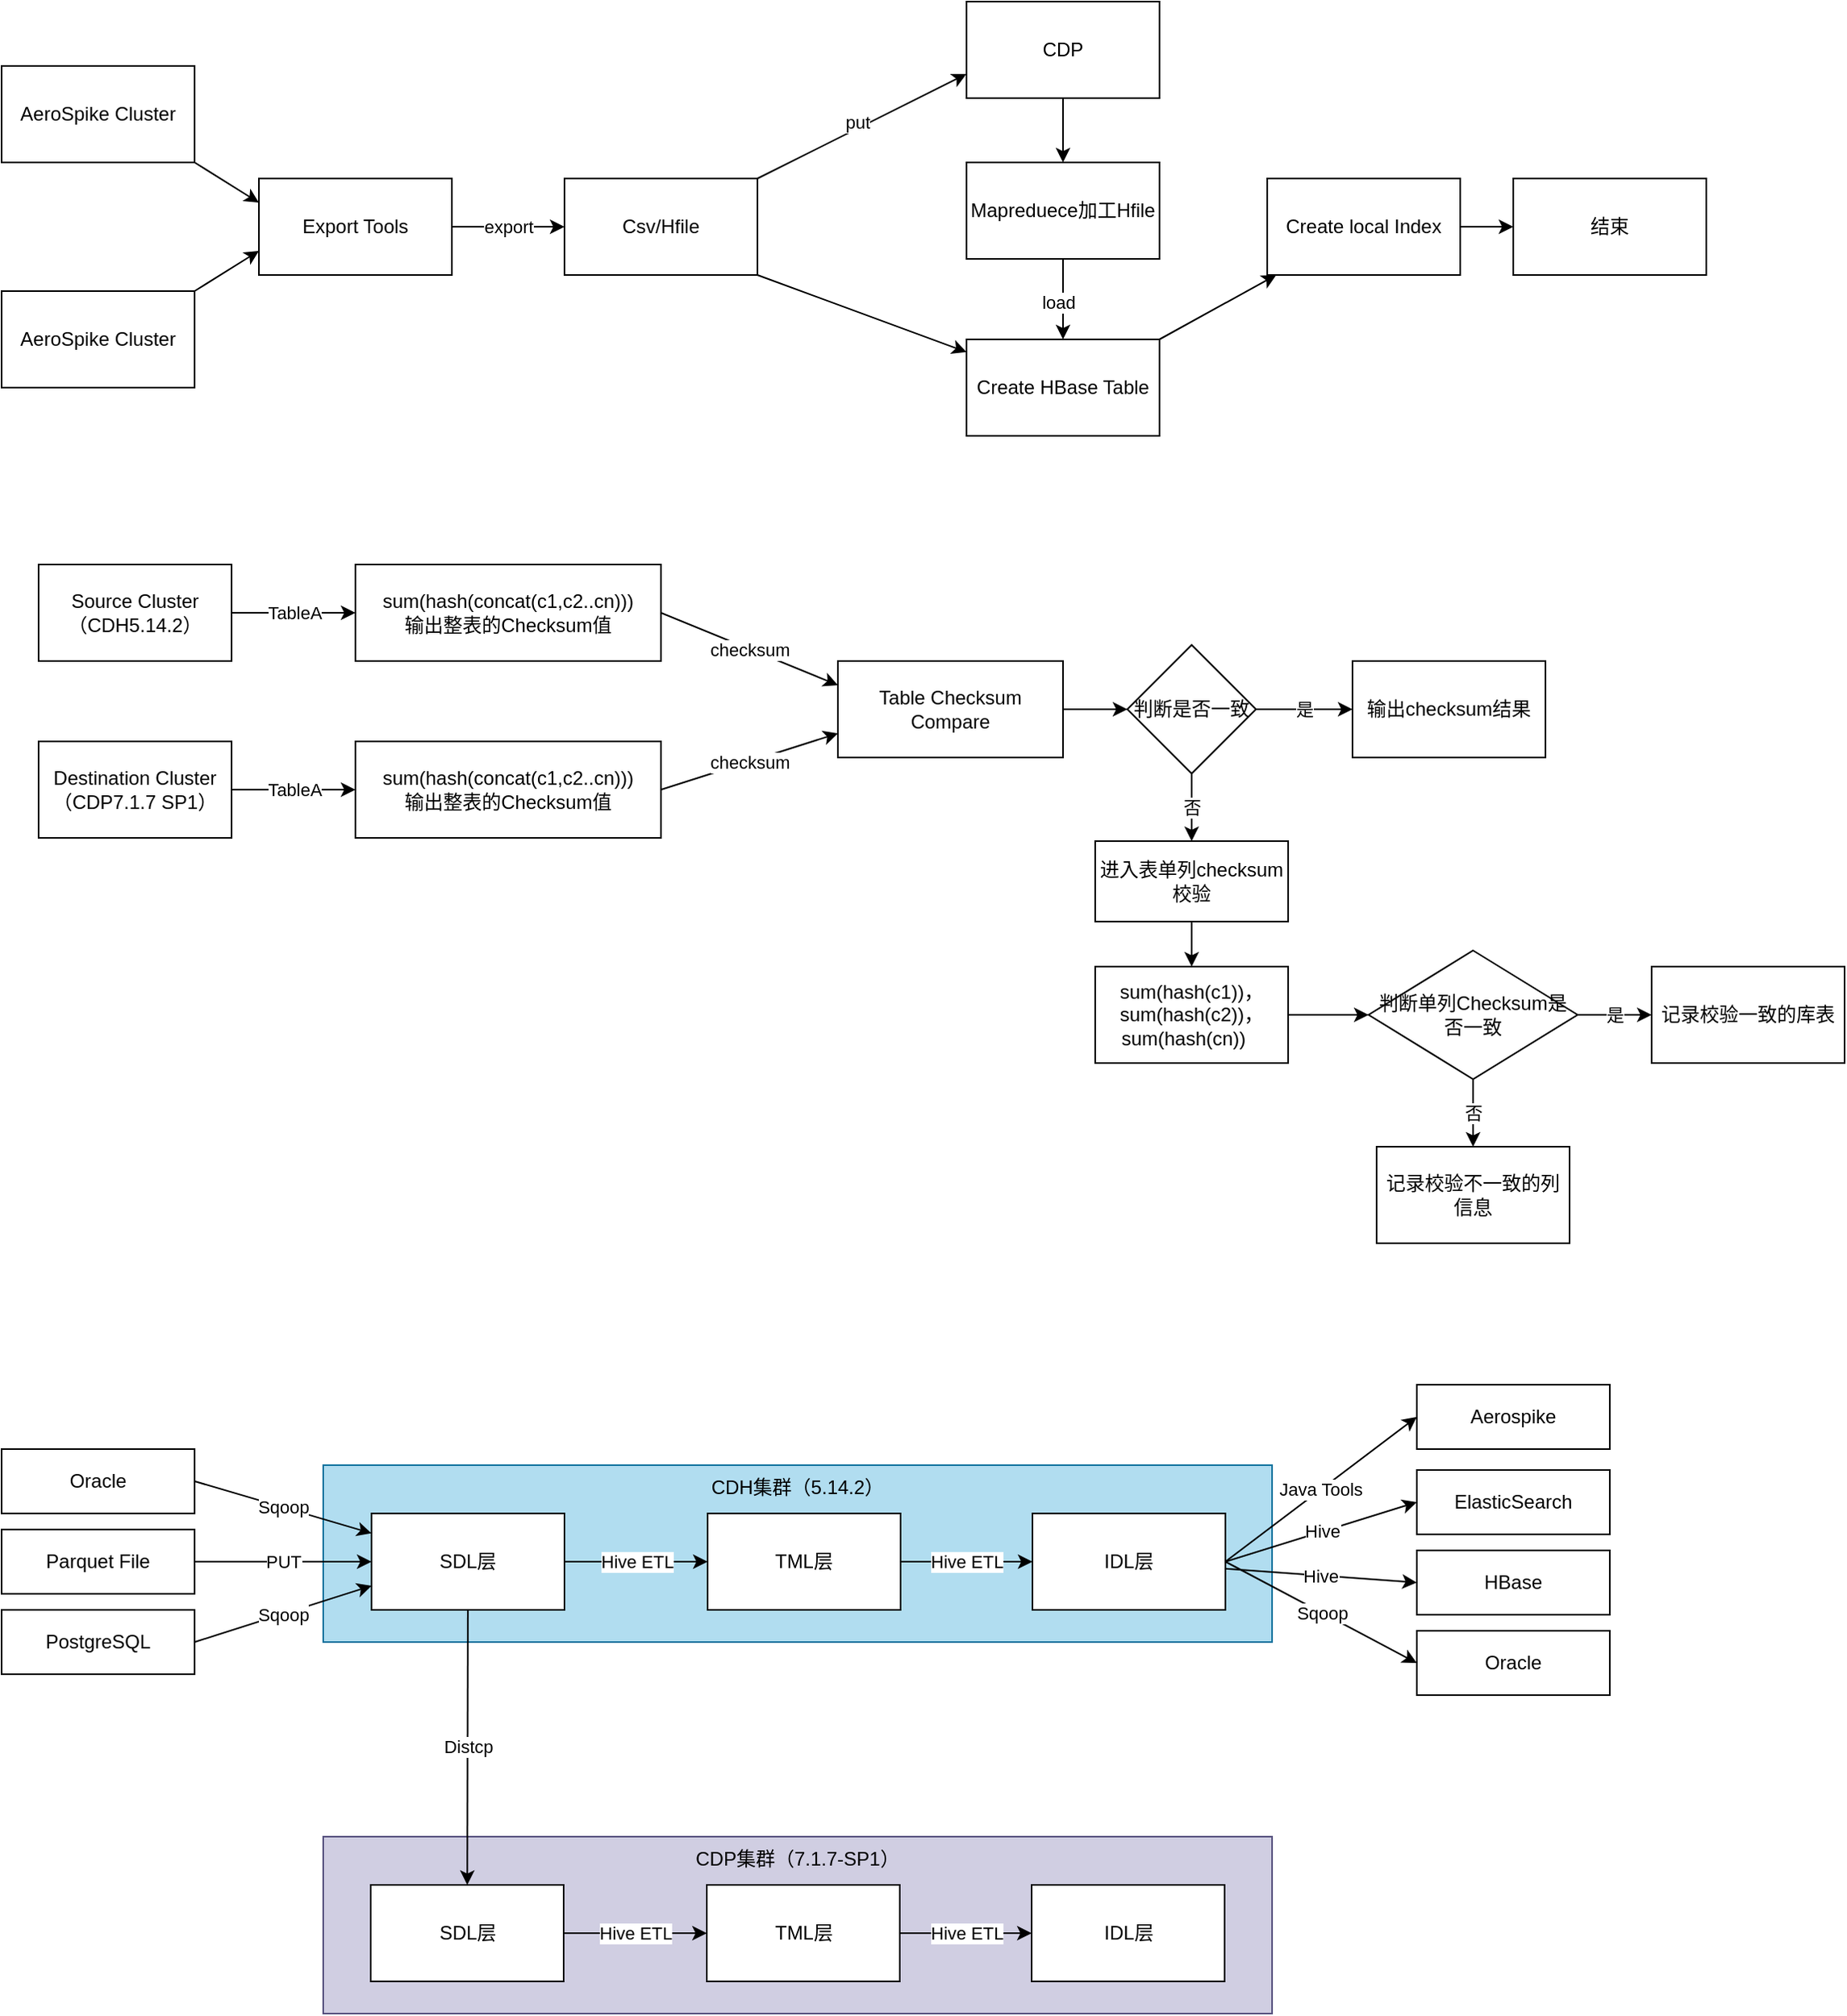<mxfile version="20.1.1" type="github">
  <diagram id="20zDZgV9sf-Oyvgb4a60" name="Page-1">
    <mxGraphModel dx="1298" dy="882" grid="1" gridSize="10" guides="1" tooltips="1" connect="1" arrows="1" fold="1" page="1" pageScale="1" pageWidth="827" pageHeight="1169" math="0" shadow="0">
      <root>
        <mxCell id="0" />
        <mxCell id="1" parent="0" />
        <mxCell id="78yN0oEL4DZ1Gsr8O2MP-46" value="CDH集群（5.14.2）" style="rounded=0;whiteSpace=wrap;html=1;shadow=0;fillColor=#b1ddf0;strokeColor=#10739e;verticalAlign=top;" vertex="1" parent="1">
          <mxGeometry x="240" y="1010" width="590" height="110" as="geometry" />
        </mxCell>
        <mxCell id="YC1pgDmq5oyz4lVh5C-_-7" style="rounded=0;orthogonalLoop=1;jettySize=auto;html=1;entryX=0;entryY=0.25;entryDx=0;entryDy=0;exitX=1;exitY=1;exitDx=0;exitDy=0;" parent="1" source="YC1pgDmq5oyz4lVh5C-_-1" target="YC1pgDmq5oyz4lVh5C-_-2" edge="1">
          <mxGeometry relative="1" as="geometry" />
        </mxCell>
        <mxCell id="YC1pgDmq5oyz4lVh5C-_-1" value="AeroSpike Cluster" style="rounded=0;whiteSpace=wrap;html=1;" parent="1" vertex="1">
          <mxGeometry x="40" y="140" width="120" height="60" as="geometry" />
        </mxCell>
        <mxCell id="YC1pgDmq5oyz4lVh5C-_-9" value="export" style="edgeStyle=none;rounded=0;orthogonalLoop=1;jettySize=auto;html=1;" parent="1" source="YC1pgDmq5oyz4lVh5C-_-2" target="YC1pgDmq5oyz4lVh5C-_-8" edge="1">
          <mxGeometry relative="1" as="geometry" />
        </mxCell>
        <mxCell id="YC1pgDmq5oyz4lVh5C-_-2" value="Export Tools" style="rounded=0;whiteSpace=wrap;html=1;" parent="1" vertex="1">
          <mxGeometry x="200" y="210" width="120" height="60" as="geometry" />
        </mxCell>
        <mxCell id="YC1pgDmq5oyz4lVh5C-_-6" style="rounded=0;orthogonalLoop=1;jettySize=auto;html=1;entryX=0;entryY=0.75;entryDx=0;entryDy=0;exitX=1;exitY=0;exitDx=0;exitDy=0;" parent="1" source="YC1pgDmq5oyz4lVh5C-_-4" target="YC1pgDmq5oyz4lVh5C-_-2" edge="1">
          <mxGeometry relative="1" as="geometry" />
        </mxCell>
        <mxCell id="YC1pgDmq5oyz4lVh5C-_-4" value="AeroSpike Cluster" style="rounded=0;whiteSpace=wrap;html=1;" parent="1" vertex="1">
          <mxGeometry x="40" y="280" width="120" height="60" as="geometry" />
        </mxCell>
        <mxCell id="YC1pgDmq5oyz4lVh5C-_-14" style="edgeStyle=none;rounded=0;orthogonalLoop=1;jettySize=auto;html=1;entryX=0;entryY=0.75;entryDx=0;entryDy=0;exitX=1;exitY=0;exitDx=0;exitDy=0;" parent="1" source="YC1pgDmq5oyz4lVh5C-_-8" target="YC1pgDmq5oyz4lVh5C-_-13" edge="1">
          <mxGeometry relative="1" as="geometry" />
        </mxCell>
        <mxCell id="YC1pgDmq5oyz4lVh5C-_-15" value="put" style="edgeLabel;html=1;align=center;verticalAlign=middle;resizable=0;points=[];" parent="YC1pgDmq5oyz4lVh5C-_-14" vertex="1" connectable="0">
          <mxGeometry x="-0.026" y="5" relative="1" as="geometry">
            <mxPoint y="1" as="offset" />
          </mxGeometry>
        </mxCell>
        <mxCell id="YC1pgDmq5oyz4lVh5C-_-17" value="" style="edgeStyle=none;rounded=0;orthogonalLoop=1;jettySize=auto;html=1;exitX=1;exitY=1;exitDx=0;exitDy=0;" parent="1" source="YC1pgDmq5oyz4lVh5C-_-8" target="YC1pgDmq5oyz4lVh5C-_-16" edge="1">
          <mxGeometry relative="1" as="geometry" />
        </mxCell>
        <mxCell id="YC1pgDmq5oyz4lVh5C-_-8" value="Csv/Hfile" style="rounded=0;whiteSpace=wrap;html=1;" parent="1" vertex="1">
          <mxGeometry x="390" y="210" width="120" height="60" as="geometry" />
        </mxCell>
        <mxCell id="YC1pgDmq5oyz4lVh5C-_-19" value="" style="edgeStyle=none;rounded=0;orthogonalLoop=1;jettySize=auto;html=1;" parent="1" source="YC1pgDmq5oyz4lVh5C-_-13" target="YC1pgDmq5oyz4lVh5C-_-18" edge="1">
          <mxGeometry relative="1" as="geometry" />
        </mxCell>
        <mxCell id="YC1pgDmq5oyz4lVh5C-_-13" value="CDP" style="rounded=0;whiteSpace=wrap;html=1;" parent="1" vertex="1">
          <mxGeometry x="640" y="100" width="120" height="60" as="geometry" />
        </mxCell>
        <mxCell id="YC1pgDmq5oyz4lVh5C-_-23" value="" style="edgeStyle=none;rounded=0;orthogonalLoop=1;jettySize=auto;html=1;exitX=1;exitY=0;exitDx=0;exitDy=0;" parent="1" source="YC1pgDmq5oyz4lVh5C-_-16" target="YC1pgDmq5oyz4lVh5C-_-22" edge="1">
          <mxGeometry relative="1" as="geometry" />
        </mxCell>
        <mxCell id="YC1pgDmq5oyz4lVh5C-_-16" value="Create HBase Table" style="rounded=0;whiteSpace=wrap;html=1;" parent="1" vertex="1">
          <mxGeometry x="640" y="310" width="120" height="60" as="geometry" />
        </mxCell>
        <mxCell id="YC1pgDmq5oyz4lVh5C-_-20" value="" style="edgeStyle=none;rounded=0;orthogonalLoop=1;jettySize=auto;html=1;" parent="1" source="YC1pgDmq5oyz4lVh5C-_-18" target="YC1pgDmq5oyz4lVh5C-_-16" edge="1">
          <mxGeometry relative="1" as="geometry" />
        </mxCell>
        <mxCell id="YC1pgDmq5oyz4lVh5C-_-21" value="load" style="edgeLabel;html=1;align=center;verticalAlign=middle;resizable=0;points=[];" parent="YC1pgDmq5oyz4lVh5C-_-20" vertex="1" connectable="0">
          <mxGeometry x="0.08" y="-3" relative="1" as="geometry">
            <mxPoint as="offset" />
          </mxGeometry>
        </mxCell>
        <mxCell id="YC1pgDmq5oyz4lVh5C-_-18" value="Mapreduece加工Hfile" style="rounded=0;whiteSpace=wrap;html=1;" parent="1" vertex="1">
          <mxGeometry x="640" y="200" width="120" height="60" as="geometry" />
        </mxCell>
        <mxCell id="YC1pgDmq5oyz4lVh5C-_-25" value="" style="edgeStyle=none;rounded=0;orthogonalLoop=1;jettySize=auto;html=1;" parent="1" source="YC1pgDmq5oyz4lVh5C-_-22" target="YC1pgDmq5oyz4lVh5C-_-24" edge="1">
          <mxGeometry relative="1" as="geometry" />
        </mxCell>
        <mxCell id="YC1pgDmq5oyz4lVh5C-_-22" value="Create local Index" style="rounded=0;whiteSpace=wrap;html=1;" parent="1" vertex="1">
          <mxGeometry x="827" y="210" width="120" height="60" as="geometry" />
        </mxCell>
        <mxCell id="YC1pgDmq5oyz4lVh5C-_-24" value="结束" style="rounded=0;whiteSpace=wrap;html=1;" parent="1" vertex="1">
          <mxGeometry x="980" y="210" width="120" height="60" as="geometry" />
        </mxCell>
        <mxCell id="78yN0oEL4DZ1Gsr8O2MP-4" value="TableA" style="edgeStyle=none;rounded=0;orthogonalLoop=1;jettySize=auto;html=1;" edge="1" parent="1" source="78yN0oEL4DZ1Gsr8O2MP-1" target="78yN0oEL4DZ1Gsr8O2MP-3">
          <mxGeometry relative="1" as="geometry" />
        </mxCell>
        <mxCell id="78yN0oEL4DZ1Gsr8O2MP-1" value="Source Cluster&lt;br&gt;（CDH5.14.2）" style="rounded=0;whiteSpace=wrap;html=1;" vertex="1" parent="1">
          <mxGeometry x="63" y="450" width="120" height="60" as="geometry" />
        </mxCell>
        <mxCell id="78yN0oEL4DZ1Gsr8O2MP-6" value="TableA" style="edgeStyle=none;rounded=0;orthogonalLoop=1;jettySize=auto;html=1;" edge="1" parent="1" source="78yN0oEL4DZ1Gsr8O2MP-2" target="78yN0oEL4DZ1Gsr8O2MP-5">
          <mxGeometry relative="1" as="geometry" />
        </mxCell>
        <mxCell id="78yN0oEL4DZ1Gsr8O2MP-2" value="Destination Cluster&lt;br&gt;（CDP7.1.7 SP1）" style="rounded=0;whiteSpace=wrap;html=1;" vertex="1" parent="1">
          <mxGeometry x="63" y="560" width="120" height="60" as="geometry" />
        </mxCell>
        <mxCell id="78yN0oEL4DZ1Gsr8O2MP-9" value="checksum" style="edgeStyle=none;rounded=0;orthogonalLoop=1;jettySize=auto;html=1;exitX=1;exitY=0.5;exitDx=0;exitDy=0;entryX=0;entryY=0.25;entryDx=0;entryDy=0;" edge="1" parent="1" source="78yN0oEL4DZ1Gsr8O2MP-3" target="78yN0oEL4DZ1Gsr8O2MP-8">
          <mxGeometry relative="1" as="geometry" />
        </mxCell>
        <mxCell id="78yN0oEL4DZ1Gsr8O2MP-3" value="sum(hash(concat(c1,c2..cn)))&lt;br&gt;输出整表的Checksum值" style="rounded=0;whiteSpace=wrap;html=1;" vertex="1" parent="1">
          <mxGeometry x="260" y="450" width="190" height="60" as="geometry" />
        </mxCell>
        <mxCell id="78yN0oEL4DZ1Gsr8O2MP-10" value="checksum" style="edgeStyle=none;rounded=0;orthogonalLoop=1;jettySize=auto;html=1;entryX=0;entryY=0.75;entryDx=0;entryDy=0;exitX=1;exitY=0.5;exitDx=0;exitDy=0;" edge="1" parent="1" source="78yN0oEL4DZ1Gsr8O2MP-5" target="78yN0oEL4DZ1Gsr8O2MP-8">
          <mxGeometry relative="1" as="geometry" />
        </mxCell>
        <mxCell id="78yN0oEL4DZ1Gsr8O2MP-5" value="sum(hash(concat(c1,c2..cn)))&lt;br&gt;输出整表的Checksum值" style="rounded=0;whiteSpace=wrap;html=1;" vertex="1" parent="1">
          <mxGeometry x="260" y="560" width="190" height="60" as="geometry" />
        </mxCell>
        <mxCell id="78yN0oEL4DZ1Gsr8O2MP-12" value="" style="edgeStyle=none;rounded=0;orthogonalLoop=1;jettySize=auto;html=1;" edge="1" parent="1" source="78yN0oEL4DZ1Gsr8O2MP-8" target="78yN0oEL4DZ1Gsr8O2MP-11">
          <mxGeometry relative="1" as="geometry" />
        </mxCell>
        <mxCell id="78yN0oEL4DZ1Gsr8O2MP-8" value="Table Checksum Compare" style="whiteSpace=wrap;html=1;rounded=0;" vertex="1" parent="1">
          <mxGeometry x="560" y="510" width="140" height="60" as="geometry" />
        </mxCell>
        <mxCell id="78yN0oEL4DZ1Gsr8O2MP-14" value="是" style="edgeStyle=none;rounded=0;orthogonalLoop=1;jettySize=auto;html=1;" edge="1" parent="1" source="78yN0oEL4DZ1Gsr8O2MP-11" target="78yN0oEL4DZ1Gsr8O2MP-13">
          <mxGeometry relative="1" as="geometry" />
        </mxCell>
        <mxCell id="78yN0oEL4DZ1Gsr8O2MP-16" value="否" style="edgeStyle=none;rounded=0;orthogonalLoop=1;jettySize=auto;html=1;" edge="1" parent="1" source="78yN0oEL4DZ1Gsr8O2MP-11" target="78yN0oEL4DZ1Gsr8O2MP-15">
          <mxGeometry relative="1" as="geometry" />
        </mxCell>
        <mxCell id="78yN0oEL4DZ1Gsr8O2MP-11" value="判断是否一致" style="rhombus;whiteSpace=wrap;html=1;rounded=0;" vertex="1" parent="1">
          <mxGeometry x="740" y="500" width="80" height="80" as="geometry" />
        </mxCell>
        <mxCell id="78yN0oEL4DZ1Gsr8O2MP-13" value="输出checksum结果" style="whiteSpace=wrap;html=1;rounded=0;" vertex="1" parent="1">
          <mxGeometry x="880" y="510" width="120" height="60" as="geometry" />
        </mxCell>
        <mxCell id="78yN0oEL4DZ1Gsr8O2MP-20" value="" style="edgeStyle=none;rounded=0;orthogonalLoop=1;jettySize=auto;html=1;" edge="1" parent="1" source="78yN0oEL4DZ1Gsr8O2MP-15" target="78yN0oEL4DZ1Gsr8O2MP-19">
          <mxGeometry relative="1" as="geometry" />
        </mxCell>
        <mxCell id="78yN0oEL4DZ1Gsr8O2MP-15" value="进入表单列checksum校验" style="whiteSpace=wrap;html=1;rounded=0;" vertex="1" parent="1">
          <mxGeometry x="720" y="622" width="120" height="50" as="geometry" />
        </mxCell>
        <mxCell id="78yN0oEL4DZ1Gsr8O2MP-22" value="" style="edgeStyle=none;rounded=0;orthogonalLoop=1;jettySize=auto;html=1;" edge="1" parent="1" source="78yN0oEL4DZ1Gsr8O2MP-19" target="78yN0oEL4DZ1Gsr8O2MP-21">
          <mxGeometry relative="1" as="geometry" />
        </mxCell>
        <mxCell id="78yN0oEL4DZ1Gsr8O2MP-19" value="sum(hash(c1))，sum(hash(c2))，sum(hash(cn))&amp;nbsp; &amp;nbsp;" style="whiteSpace=wrap;html=1;rounded=0;" vertex="1" parent="1">
          <mxGeometry x="720" y="700" width="120" height="60" as="geometry" />
        </mxCell>
        <mxCell id="78yN0oEL4DZ1Gsr8O2MP-24" value="是" style="edgeStyle=none;rounded=0;orthogonalLoop=1;jettySize=auto;html=1;" edge="1" parent="1" source="78yN0oEL4DZ1Gsr8O2MP-21" target="78yN0oEL4DZ1Gsr8O2MP-23">
          <mxGeometry relative="1" as="geometry" />
        </mxCell>
        <mxCell id="78yN0oEL4DZ1Gsr8O2MP-26" value="否" style="edgeStyle=none;rounded=0;orthogonalLoop=1;jettySize=auto;html=1;" edge="1" parent="1" source="78yN0oEL4DZ1Gsr8O2MP-21" target="78yN0oEL4DZ1Gsr8O2MP-25">
          <mxGeometry relative="1" as="geometry" />
        </mxCell>
        <mxCell id="78yN0oEL4DZ1Gsr8O2MP-21" value="判断单列Checksum是否一致" style="rhombus;whiteSpace=wrap;html=1;rounded=0;" vertex="1" parent="1">
          <mxGeometry x="890" y="690" width="130" height="80" as="geometry" />
        </mxCell>
        <mxCell id="78yN0oEL4DZ1Gsr8O2MP-23" value="记录校验一致的库表" style="whiteSpace=wrap;html=1;rounded=0;" vertex="1" parent="1">
          <mxGeometry x="1066" y="700" width="120" height="60" as="geometry" />
        </mxCell>
        <mxCell id="78yN0oEL4DZ1Gsr8O2MP-25" value="记录校验不一致的列信息" style="whiteSpace=wrap;html=1;rounded=0;" vertex="1" parent="1">
          <mxGeometry x="895" y="812" width="120" height="60" as="geometry" />
        </mxCell>
        <mxCell id="78yN0oEL4DZ1Gsr8O2MP-31" value="Sqoop" style="edgeStyle=none;rounded=0;orthogonalLoop=1;jettySize=auto;html=1;exitX=1;exitY=0.5;exitDx=0;exitDy=0;" edge="1" parent="1" source="78yN0oEL4DZ1Gsr8O2MP-27" target="78yN0oEL4DZ1Gsr8O2MP-30">
          <mxGeometry relative="1" as="geometry" />
        </mxCell>
        <mxCell id="78yN0oEL4DZ1Gsr8O2MP-27" value="Oracle" style="rounded=0;whiteSpace=wrap;html=1;" vertex="1" parent="1">
          <mxGeometry x="40" y="1000" width="120" height="40" as="geometry" />
        </mxCell>
        <mxCell id="78yN0oEL4DZ1Gsr8O2MP-32" value="PUT" style="edgeStyle=none;rounded=0;orthogonalLoop=1;jettySize=auto;html=1;entryX=0;entryY=0.5;entryDx=0;entryDy=0;exitX=1;exitY=0.5;exitDx=0;exitDy=0;" edge="1" parent="1" source="78yN0oEL4DZ1Gsr8O2MP-28" target="78yN0oEL4DZ1Gsr8O2MP-30">
          <mxGeometry relative="1" as="geometry">
            <mxPoint x="150" y="1070" as="sourcePoint" />
          </mxGeometry>
        </mxCell>
        <mxCell id="78yN0oEL4DZ1Gsr8O2MP-28" value="Parquet File" style="rounded=0;whiteSpace=wrap;html=1;" vertex="1" parent="1">
          <mxGeometry x="40" y="1050" width="120" height="40" as="geometry" />
        </mxCell>
        <mxCell id="78yN0oEL4DZ1Gsr8O2MP-33" value="Sqoop" style="edgeStyle=none;rounded=0;orthogonalLoop=1;jettySize=auto;html=1;entryX=0;entryY=0.75;entryDx=0;entryDy=0;" edge="1" parent="1" target="78yN0oEL4DZ1Gsr8O2MP-30">
          <mxGeometry relative="1" as="geometry">
            <mxPoint x="160" y="1120" as="sourcePoint" />
          </mxGeometry>
        </mxCell>
        <mxCell id="78yN0oEL4DZ1Gsr8O2MP-29" value="PostgreSQL" style="rounded=0;whiteSpace=wrap;html=1;" vertex="1" parent="1">
          <mxGeometry x="40" y="1100" width="120" height="40" as="geometry" />
        </mxCell>
        <mxCell id="78yN0oEL4DZ1Gsr8O2MP-35" value="Hive ETL" style="edgeStyle=none;rounded=0;orthogonalLoop=1;jettySize=auto;html=1;" edge="1" parent="1" source="78yN0oEL4DZ1Gsr8O2MP-30" target="78yN0oEL4DZ1Gsr8O2MP-34">
          <mxGeometry relative="1" as="geometry" />
        </mxCell>
        <mxCell id="78yN0oEL4DZ1Gsr8O2MP-30" value="SDL层" style="rounded=0;whiteSpace=wrap;html=1;" vertex="1" parent="1">
          <mxGeometry x="270" y="1040" width="120" height="60" as="geometry" />
        </mxCell>
        <mxCell id="78yN0oEL4DZ1Gsr8O2MP-37" value="Hive ETL" style="edgeStyle=none;rounded=0;orthogonalLoop=1;jettySize=auto;html=1;" edge="1" parent="1" source="78yN0oEL4DZ1Gsr8O2MP-34" target="78yN0oEL4DZ1Gsr8O2MP-36">
          <mxGeometry relative="1" as="geometry" />
        </mxCell>
        <mxCell id="78yN0oEL4DZ1Gsr8O2MP-34" value="TML层" style="rounded=0;whiteSpace=wrap;html=1;" vertex="1" parent="1">
          <mxGeometry x="479" y="1040" width="120" height="60" as="geometry" />
        </mxCell>
        <mxCell id="78yN0oEL4DZ1Gsr8O2MP-42" value="Java Tools" style="edgeStyle=none;rounded=0;orthogonalLoop=1;jettySize=auto;html=1;entryX=0;entryY=0.5;entryDx=0;entryDy=0;exitX=1;exitY=0.5;exitDx=0;exitDy=0;" edge="1" parent="1" source="78yN0oEL4DZ1Gsr8O2MP-36" target="78yN0oEL4DZ1Gsr8O2MP-40">
          <mxGeometry relative="1" as="geometry" />
        </mxCell>
        <mxCell id="78yN0oEL4DZ1Gsr8O2MP-43" value="Hive" style="edgeStyle=none;rounded=0;orthogonalLoop=1;jettySize=auto;html=1;entryX=0;entryY=0.5;entryDx=0;entryDy=0;exitX=1;exitY=0.5;exitDx=0;exitDy=0;" edge="1" parent="1" source="78yN0oEL4DZ1Gsr8O2MP-36" target="78yN0oEL4DZ1Gsr8O2MP-38">
          <mxGeometry relative="1" as="geometry" />
        </mxCell>
        <mxCell id="78yN0oEL4DZ1Gsr8O2MP-44" value="Hive" style="edgeStyle=none;rounded=0;orthogonalLoop=1;jettySize=auto;html=1;entryX=0;entryY=0.5;entryDx=0;entryDy=0;" edge="1" parent="1" source="78yN0oEL4DZ1Gsr8O2MP-36" target="78yN0oEL4DZ1Gsr8O2MP-39">
          <mxGeometry relative="1" as="geometry" />
        </mxCell>
        <mxCell id="78yN0oEL4DZ1Gsr8O2MP-45" value="Sqoop" style="edgeStyle=none;rounded=0;orthogonalLoop=1;jettySize=auto;html=1;entryX=0;entryY=0.5;entryDx=0;entryDy=0;exitX=1;exitY=0.5;exitDx=0;exitDy=0;" edge="1" parent="1" source="78yN0oEL4DZ1Gsr8O2MP-36" target="78yN0oEL4DZ1Gsr8O2MP-41">
          <mxGeometry relative="1" as="geometry" />
        </mxCell>
        <mxCell id="78yN0oEL4DZ1Gsr8O2MP-36" value="IDL层" style="rounded=0;whiteSpace=wrap;html=1;" vertex="1" parent="1">
          <mxGeometry x="681" y="1040" width="120" height="60" as="geometry" />
        </mxCell>
        <mxCell id="78yN0oEL4DZ1Gsr8O2MP-38" value="ElasticSearch" style="rounded=0;whiteSpace=wrap;html=1;" vertex="1" parent="1">
          <mxGeometry x="920" y="1013" width="120" height="40" as="geometry" />
        </mxCell>
        <mxCell id="78yN0oEL4DZ1Gsr8O2MP-39" value="HBase" style="rounded=0;whiteSpace=wrap;html=1;" vertex="1" parent="1">
          <mxGeometry x="920" y="1063" width="120" height="40" as="geometry" />
        </mxCell>
        <mxCell id="78yN0oEL4DZ1Gsr8O2MP-40" value="Aerospike" style="rounded=0;whiteSpace=wrap;html=1;" vertex="1" parent="1">
          <mxGeometry x="920" y="960" width="120" height="40" as="geometry" />
        </mxCell>
        <mxCell id="78yN0oEL4DZ1Gsr8O2MP-41" value="Oracle" style="rounded=0;whiteSpace=wrap;html=1;" vertex="1" parent="1">
          <mxGeometry x="920" y="1113" width="120" height="40" as="geometry" />
        </mxCell>
        <mxCell id="78yN0oEL4DZ1Gsr8O2MP-47" value="CDP集群（7.1.7-SP1）" style="rounded=0;whiteSpace=wrap;html=1;shadow=0;fillColor=#d0cee2;strokeColor=#56517e;verticalAlign=top;" vertex="1" parent="1">
          <mxGeometry x="240" y="1241" width="590" height="110" as="geometry" />
        </mxCell>
        <mxCell id="78yN0oEL4DZ1Gsr8O2MP-51" value="Hive ETL" style="edgeStyle=none;rounded=0;orthogonalLoop=1;jettySize=auto;html=1;exitX=1;exitY=0.5;exitDx=0;exitDy=0;entryX=0;entryY=0.5;entryDx=0;entryDy=0;" edge="1" parent="1" source="78yN0oEL4DZ1Gsr8O2MP-48" target="78yN0oEL4DZ1Gsr8O2MP-49">
          <mxGeometry relative="1" as="geometry">
            <mxPoint x="470" y="1301" as="targetPoint" />
          </mxGeometry>
        </mxCell>
        <mxCell id="78yN0oEL4DZ1Gsr8O2MP-48" value="SDL层" style="rounded=0;whiteSpace=wrap;html=1;" vertex="1" parent="1">
          <mxGeometry x="269.5" y="1271" width="120" height="60" as="geometry" />
        </mxCell>
        <mxCell id="78yN0oEL4DZ1Gsr8O2MP-52" value="Hive ETL" style="edgeStyle=none;rounded=0;orthogonalLoop=1;jettySize=auto;html=1;entryX=0;entryY=0.5;entryDx=0;entryDy=0;exitX=1;exitY=0.5;exitDx=0;exitDy=0;" edge="1" parent="1" source="78yN0oEL4DZ1Gsr8O2MP-49" target="78yN0oEL4DZ1Gsr8O2MP-50">
          <mxGeometry relative="1" as="geometry">
            <mxPoint x="600" y="1311" as="sourcePoint" />
          </mxGeometry>
        </mxCell>
        <mxCell id="78yN0oEL4DZ1Gsr8O2MP-49" value="TML层" style="rounded=0;whiteSpace=wrap;html=1;" vertex="1" parent="1">
          <mxGeometry x="478.5" y="1271" width="120" height="60" as="geometry" />
        </mxCell>
        <mxCell id="78yN0oEL4DZ1Gsr8O2MP-50" value="IDL层" style="rounded=0;whiteSpace=wrap;html=1;" vertex="1" parent="1">
          <mxGeometry x="680.5" y="1271" width="120" height="60" as="geometry" />
        </mxCell>
        <mxCell id="78yN0oEL4DZ1Gsr8O2MP-53" value="Distcp" style="edgeStyle=none;rounded=0;orthogonalLoop=1;jettySize=auto;html=1;" edge="1" parent="1" source="78yN0oEL4DZ1Gsr8O2MP-30" target="78yN0oEL4DZ1Gsr8O2MP-48">
          <mxGeometry relative="1" as="geometry" />
        </mxCell>
      </root>
    </mxGraphModel>
  </diagram>
</mxfile>
